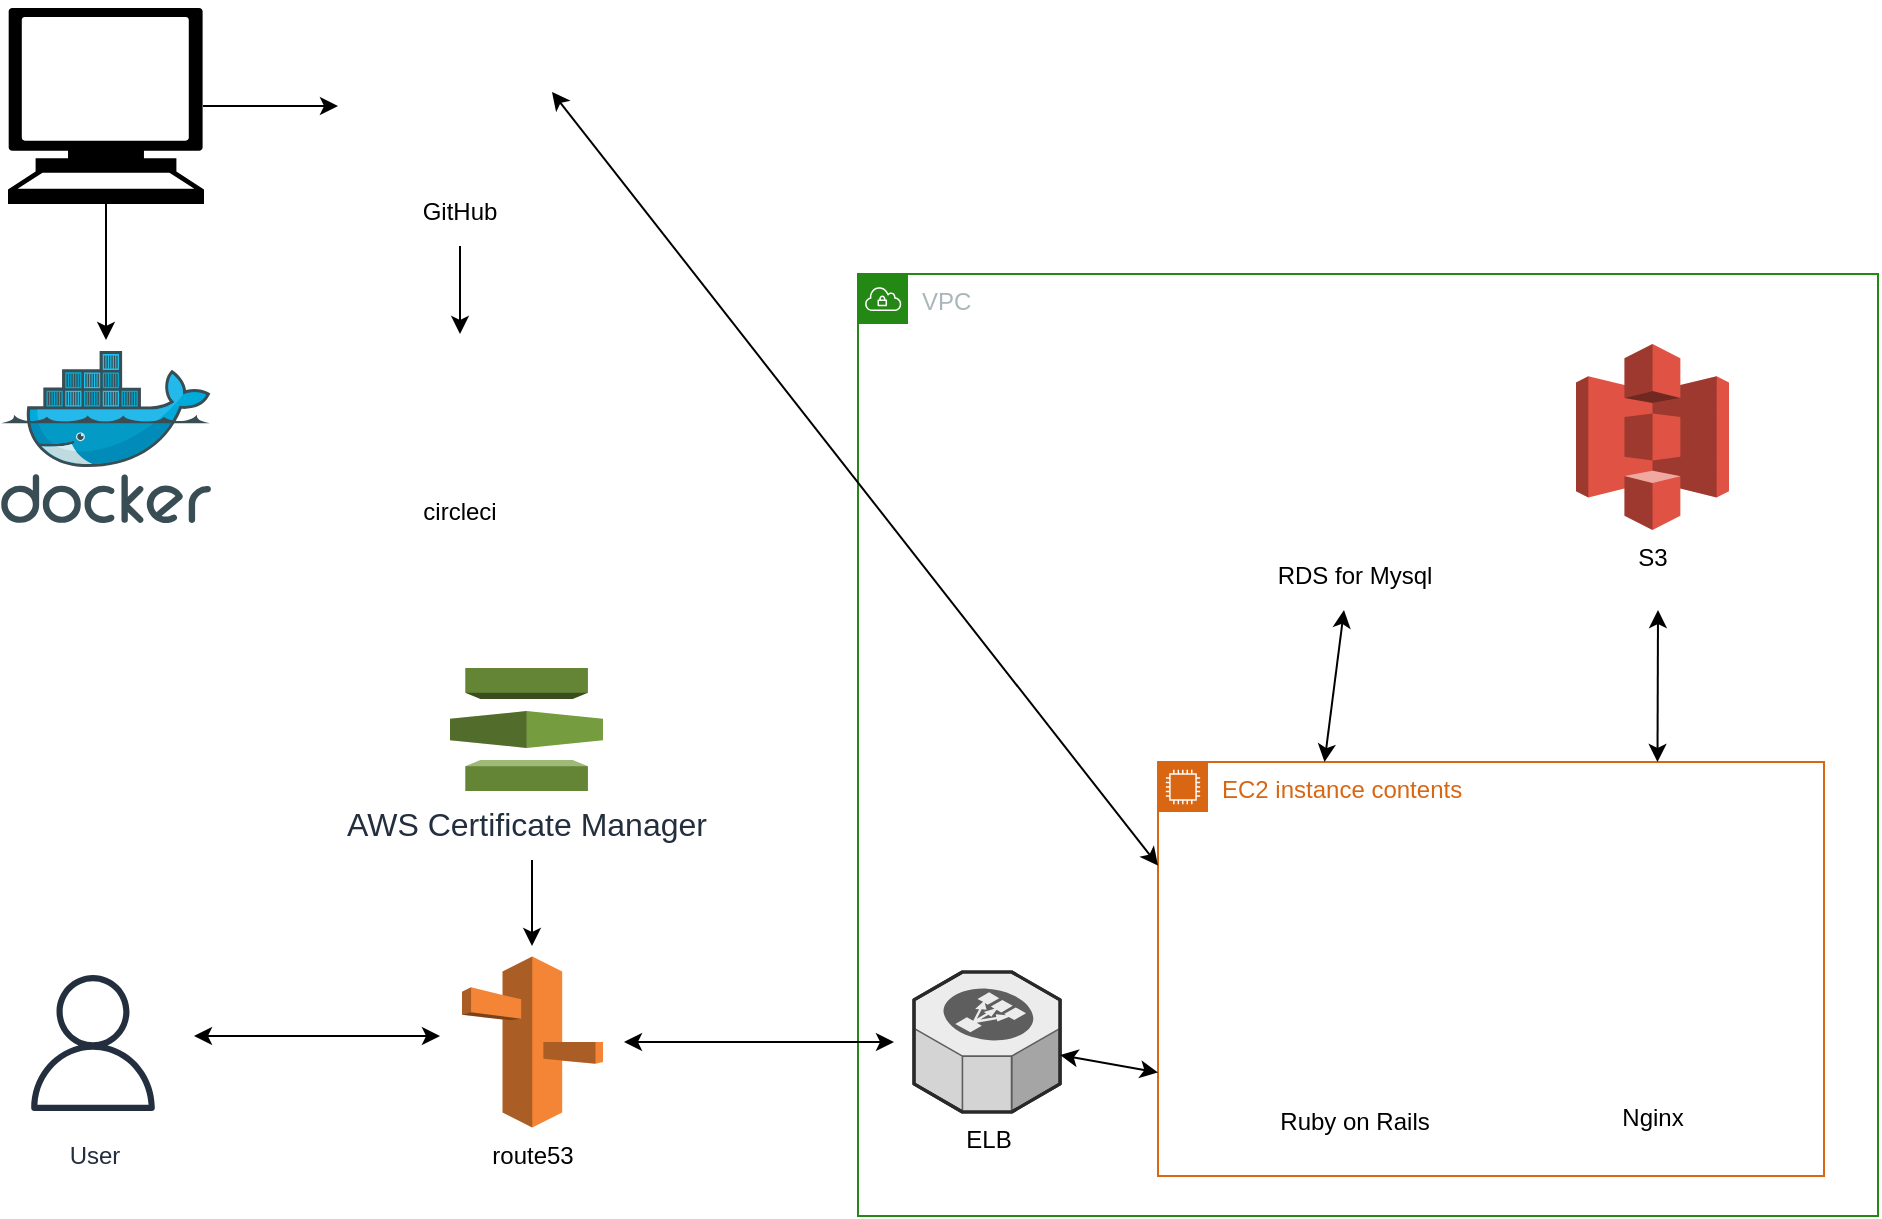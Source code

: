 <mxfile version="14.1.9" type="github">
  <diagram id="Ht1M8jgEwFfnCIfOTk4-" name="Page-1">
    <mxGraphModel dx="1577" dy="928" grid="0" gridSize="10" guides="1" tooltips="1" connect="1" arrows="1" fold="1" page="1" pageScale="1" pageWidth="1169" pageHeight="827" math="0" shadow="0">
      <root>
        <mxCell id="0" />
        <mxCell id="1" parent="0" />
        <mxCell id="YFevizVzWBlBfdDTD-Mn-1" value="User" style="outlineConnect=0;fontColor=#232F3E;gradientColor=none;strokeColor=#232F3E;fillColor=#ffffff;dashed=0;verticalLabelPosition=bottom;verticalAlign=top;align=center;html=1;fontSize=12;fontStyle=0;aspect=fixed;shape=mxgraph.aws4.resourceIcon;resIcon=mxgraph.aws4.user;" vertex="1" parent="1">
          <mxGeometry x="105" y="611" width="85" height="85" as="geometry" />
        </mxCell>
        <mxCell id="YFevizVzWBlBfdDTD-Mn-2" value="route53" style="outlineConnect=0;dashed=0;verticalLabelPosition=bottom;verticalAlign=top;align=center;html=1;shape=mxgraph.aws3.route_53;fillColor=#F58536;gradientColor=none;" vertex="1" parent="1">
          <mxGeometry x="332" y="610.25" width="70.5" height="85.5" as="geometry" />
        </mxCell>
        <mxCell id="YFevizVzWBlBfdDTD-Mn-3" value="VPC" style="points=[[0,0],[0.25,0],[0.5,0],[0.75,0],[1,0],[1,0.25],[1,0.5],[1,0.75],[1,1],[0.75,1],[0.5,1],[0.25,1],[0,1],[0,0.75],[0,0.5],[0,0.25]];outlineConnect=0;gradientColor=none;html=1;whiteSpace=wrap;fontSize=12;fontStyle=0;shape=mxgraph.aws4.group;grIcon=mxgraph.aws4.group_vpc;strokeColor=#248814;fillColor=none;verticalAlign=top;align=left;spacingLeft=30;fontColor=#AAB7B8;dashed=0;" vertex="1" parent="1">
          <mxGeometry x="530" y="269" width="510" height="471" as="geometry" />
        </mxCell>
        <mxCell id="YFevizVzWBlBfdDTD-Mn-6" value="EC2 instance contents" style="points=[[0,0],[0.25,0],[0.5,0],[0.75,0],[1,0],[1,0.25],[1,0.5],[1,0.75],[1,1],[0.75,1],[0.5,1],[0.25,1],[0,1],[0,0.75],[0,0.5],[0,0.25]];outlineConnect=0;gradientColor=none;html=1;whiteSpace=wrap;fontSize=12;fontStyle=0;shape=mxgraph.aws4.group;grIcon=mxgraph.aws4.group_ec2_instance_contents;strokeColor=#D86613;fillColor=none;verticalAlign=top;align=left;spacingLeft=30;fontColor=#D86613;dashed=0;" vertex="1" parent="1">
          <mxGeometry x="680" y="513" width="333" height="207" as="geometry" />
        </mxCell>
        <mxCell id="YFevizVzWBlBfdDTD-Mn-7" value="ELB" style="verticalLabelPosition=bottom;html=1;verticalAlign=top;strokeWidth=1;align=center;outlineConnect=0;dashed=0;outlineConnect=0;shape=mxgraph.aws3d.elasticLoadBalancing;fillColor=#ECECEC;strokeColor=#5E5E5E;aspect=fixed;" vertex="1" parent="1">
          <mxGeometry x="558" y="618" width="73.04" height="70" as="geometry" />
        </mxCell>
        <mxCell id="YFevizVzWBlBfdDTD-Mn-9" value="GitHub" style="shape=image;verticalLabelPosition=bottom;verticalAlign=top;imageAspect=0;image=https://github.githubassets.com/images/modules/logos_page/GitHub-Mark.png;" vertex="1" parent="1">
          <mxGeometry x="285" y="132" width="92" height="92" as="geometry" />
        </mxCell>
        <mxCell id="YFevizVzWBlBfdDTD-Mn-12" value="circleci" style="shape=image;verticalLabelPosition=bottom;verticalAlign=top;imageAspect=0;image=https://cdn.worldvectorlogo.com/logos/circleci.svg" vertex="1" parent="1">
          <mxGeometry x="296" y="304" width="70" height="70" as="geometry" />
        </mxCell>
        <mxCell id="YFevizVzWBlBfdDTD-Mn-14" value="" style="shape=mxgraph.signs.tech.computer;html=1;pointerEvents=1;fillColor=#000000;strokeColor=none;verticalLabelPosition=bottom;verticalAlign=top;align=center;" vertex="1" parent="1">
          <mxGeometry x="105" y="136" width="98" height="98" as="geometry" />
        </mxCell>
        <mxCell id="YFevizVzWBlBfdDTD-Mn-15" value="" style="aspect=fixed;html=1;points=[];align=center;image;fontSize=12;image=img/lib/mscae/Docker.svg;" vertex="1" parent="1">
          <mxGeometry x="101.56" y="307.5" width="104.88" height="86" as="geometry" />
        </mxCell>
        <mxCell id="YFevizVzWBlBfdDTD-Mn-17" value="Ruby on Rails" style="shape=image;html=1;verticalAlign=top;verticalLabelPosition=bottom;labelBackgroundColor=#ffffff;imageAspect=0;aspect=fixed;image=https://cdn3.iconfinder.com/data/icons/popular-services-brands-vol-2/512/ruby-on-rails-128.png" vertex="1" parent="1">
          <mxGeometry x="725" y="574" width="105" height="105" as="geometry" />
        </mxCell>
        <mxCell id="YFevizVzWBlBfdDTD-Mn-18" value="Nginx" style="shape=image;html=1;verticalAlign=top;verticalLabelPosition=bottom;labelBackgroundColor=#ffffff;imageAspect=0;aspect=fixed;image=https://cdn4.iconfinder.com/data/icons/logos-brands-5/24/nginx-128.png" vertex="1" parent="1">
          <mxGeometry x="876.75" y="576" width="101" height="101" as="geometry" />
        </mxCell>
        <mxCell id="YFevizVzWBlBfdDTD-Mn-19" value="RDS for Mysql" style="shape=image;html=1;verticalAlign=top;verticalLabelPosition=bottom;labelBackgroundColor=#ffffff;imageAspect=0;aspect=fixed;image=https://cdn2.iconfinder.com/data/icons/amazon-aws-stencils/100/Database_copy_Amazon_RDS_MySQL_DB_Instance-128.png" vertex="1" parent="1">
          <mxGeometry x="717" y="285" width="121" height="121" as="geometry" />
        </mxCell>
        <mxCell id="YFevizVzWBlBfdDTD-Mn-20" value="S3" style="outlineConnect=0;dashed=0;verticalLabelPosition=bottom;verticalAlign=top;align=center;html=1;shape=mxgraph.aws3.s3;fillColor=#E05243;gradientColor=none;" vertex="1" parent="1">
          <mxGeometry x="889" y="304" width="76.5" height="93" as="geometry" />
        </mxCell>
        <mxCell id="YFevizVzWBlBfdDTD-Mn-23" value="&lt;meta charset=&quot;utf-8&quot;&gt;&lt;span style=&quot;color: rgb(35, 47, 62); font-size: 16px; font-style: normal; font-weight: 200; letter-spacing: normal; text-align: left; text-indent: 0px; text-transform: none; word-spacing: 0px; display: inline; float: none;&quot;&gt;AWS Certificate Manager&lt;/span&gt;" style="outlineConnect=0;dashed=0;verticalLabelPosition=bottom;verticalAlign=top;align=center;html=1;shape=mxgraph.aws3.certificate_manager;fillColor=#759C3E;gradientColor=none;" vertex="1" parent="1">
          <mxGeometry x="326" y="466" width="76.5" height="61.5" as="geometry" />
        </mxCell>
        <mxCell id="YFevizVzWBlBfdDTD-Mn-31" value="" style="endArrow=classic;startArrow=classic;html=1;entryX=0;entryY=0.75;entryDx=0;entryDy=0;" edge="1" parent="1" source="YFevizVzWBlBfdDTD-Mn-7" target="YFevizVzWBlBfdDTD-Mn-6">
          <mxGeometry width="50" height="50" relative="1" as="geometry">
            <mxPoint x="261" y="598" as="sourcePoint" />
            <mxPoint x="311" y="548" as="targetPoint" />
          </mxGeometry>
        </mxCell>
        <mxCell id="YFevizVzWBlBfdDTD-Mn-32" value="" style="endArrow=classic;startArrow=classic;html=1;" edge="1" parent="1">
          <mxGeometry width="50" height="50" relative="1" as="geometry">
            <mxPoint x="413" y="653" as="sourcePoint" />
            <mxPoint x="548" y="653" as="targetPoint" />
          </mxGeometry>
        </mxCell>
        <mxCell id="YFevizVzWBlBfdDTD-Mn-33" value="" style="endArrow=classic;html=1;" edge="1" parent="1">
          <mxGeometry width="50" height="50" relative="1" as="geometry">
            <mxPoint x="367" y="562" as="sourcePoint" />
            <mxPoint x="367" y="605" as="targetPoint" />
          </mxGeometry>
        </mxCell>
        <mxCell id="YFevizVzWBlBfdDTD-Mn-34" value="" style="endArrow=classic;startArrow=classic;html=1;" edge="1" parent="1">
          <mxGeometry width="50" height="50" relative="1" as="geometry">
            <mxPoint x="198" y="650" as="sourcePoint" />
            <mxPoint x="321" y="650" as="targetPoint" />
          </mxGeometry>
        </mxCell>
        <mxCell id="YFevizVzWBlBfdDTD-Mn-36" value="" style="endArrow=classic;startArrow=classic;html=1;exitX=0.25;exitY=0;exitDx=0;exitDy=0;" edge="1" parent="1" source="YFevizVzWBlBfdDTD-Mn-6">
          <mxGeometry width="50" height="50" relative="1" as="geometry">
            <mxPoint x="738" y="500" as="sourcePoint" />
            <mxPoint x="773" y="437" as="targetPoint" />
          </mxGeometry>
        </mxCell>
        <mxCell id="YFevizVzWBlBfdDTD-Mn-37" value="" style="endArrow=classic;startArrow=classic;html=1;exitX=0.75;exitY=0;exitDx=0;exitDy=0;" edge="1" parent="1" source="YFevizVzWBlBfdDTD-Mn-6">
          <mxGeometry width="50" height="50" relative="1" as="geometry">
            <mxPoint x="886" y="502" as="sourcePoint" />
            <mxPoint x="930" y="437" as="targetPoint" />
          </mxGeometry>
        </mxCell>
        <mxCell id="YFevizVzWBlBfdDTD-Mn-38" value="" style="endArrow=classic;html=1;exitX=0.5;exitY=1;exitDx=0;exitDy=0;exitPerimeter=0;" edge="1" parent="1" source="YFevizVzWBlBfdDTD-Mn-14">
          <mxGeometry width="50" height="50" relative="1" as="geometry">
            <mxPoint x="261" y="598" as="sourcePoint" />
            <mxPoint x="154" y="302" as="targetPoint" />
          </mxGeometry>
        </mxCell>
        <mxCell id="YFevizVzWBlBfdDTD-Mn-39" value="" style="endArrow=classic;html=1;exitX=0.995;exitY=0.5;exitDx=0;exitDy=0;exitPerimeter=0;" edge="1" parent="1" source="YFevizVzWBlBfdDTD-Mn-14">
          <mxGeometry width="50" height="50" relative="1" as="geometry">
            <mxPoint x="231" y="192" as="sourcePoint" />
            <mxPoint x="270" y="185" as="targetPoint" />
          </mxGeometry>
        </mxCell>
        <mxCell id="YFevizVzWBlBfdDTD-Mn-40" value="" style="endArrow=classic;html=1;" edge="1" parent="1">
          <mxGeometry width="50" height="50" relative="1" as="geometry">
            <mxPoint x="331" y="255" as="sourcePoint" />
            <mxPoint x="331" y="299" as="targetPoint" />
          </mxGeometry>
        </mxCell>
        <mxCell id="YFevizVzWBlBfdDTD-Mn-44" value="" style="endArrow=classic;startArrow=classic;html=1;entryX=1;entryY=0.5;entryDx=0;entryDy=0;exitX=0;exitY=0.25;exitDx=0;exitDy=0;" edge="1" parent="1" source="YFevizVzWBlBfdDTD-Mn-6" target="YFevizVzWBlBfdDTD-Mn-9">
          <mxGeometry width="50" height="50" relative="1" as="geometry">
            <mxPoint x="435" y="340" as="sourcePoint" />
            <mxPoint x="485" y="290" as="targetPoint" />
          </mxGeometry>
        </mxCell>
      </root>
    </mxGraphModel>
  </diagram>
</mxfile>
